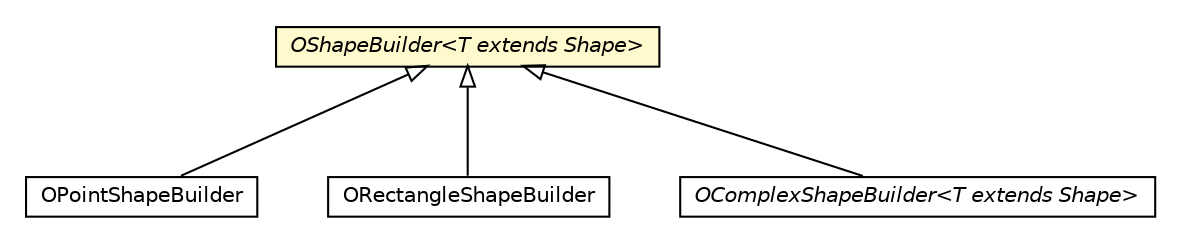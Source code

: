 #!/usr/local/bin/dot
#
# Class diagram 
# Generated by UMLGraph version R5_6-24-gf6e263 (http://www.umlgraph.org/)
#

digraph G {
	edge [fontname="Helvetica",fontsize=10,labelfontname="Helvetica",labelfontsize=10];
	node [fontname="Helvetica",fontsize=10,shape=plaintext];
	nodesep=0.25;
	ranksep=0.5;
	// com.orientechnologies.spatial.shape.OShapeBuilder<T extends org.locationtech.spatial4j.shape.Shape>
	c6759798 [label=<<table title="com.orientechnologies.spatial.shape.OShapeBuilder" border="0" cellborder="1" cellspacing="0" cellpadding="2" port="p" bgcolor="lemonChiffon" href="./OShapeBuilder.html">
		<tr><td><table border="0" cellspacing="0" cellpadding="1">
<tr><td align="center" balign="center"><font face="Helvetica-Oblique"> OShapeBuilder&lt;T extends Shape&gt; </font></td></tr>
		</table></td></tr>
		</table>>, URL="./OShapeBuilder.html", fontname="Helvetica", fontcolor="black", fontsize=10.0];
	// com.orientechnologies.spatial.shape.OPointShapeBuilder
	c6759799 [label=<<table title="com.orientechnologies.spatial.shape.OPointShapeBuilder" border="0" cellborder="1" cellspacing="0" cellpadding="2" port="p" href="./OPointShapeBuilder.html">
		<tr><td><table border="0" cellspacing="0" cellpadding="1">
<tr><td align="center" balign="center"> OPointShapeBuilder </td></tr>
		</table></td></tr>
		</table>>, URL="./OPointShapeBuilder.html", fontname="Helvetica", fontcolor="black", fontsize=10.0];
	// com.orientechnologies.spatial.shape.ORectangleShapeBuilder
	c6759803 [label=<<table title="com.orientechnologies.spatial.shape.ORectangleShapeBuilder" border="0" cellborder="1" cellspacing="0" cellpadding="2" port="p" href="./ORectangleShapeBuilder.html">
		<tr><td><table border="0" cellspacing="0" cellpadding="1">
<tr><td align="center" balign="center"> ORectangleShapeBuilder </td></tr>
		</table></td></tr>
		</table>>, URL="./ORectangleShapeBuilder.html", fontname="Helvetica", fontcolor="black", fontsize=10.0];
	// com.orientechnologies.spatial.shape.OComplexShapeBuilder<T extends org.locationtech.spatial4j.shape.Shape>
	c6759804 [label=<<table title="com.orientechnologies.spatial.shape.OComplexShapeBuilder" border="0" cellborder="1" cellspacing="0" cellpadding="2" port="p" href="./OComplexShapeBuilder.html">
		<tr><td><table border="0" cellspacing="0" cellpadding="1">
<tr><td align="center" balign="center"><font face="Helvetica-Oblique"> OComplexShapeBuilder&lt;T extends Shape&gt; </font></td></tr>
		</table></td></tr>
		</table>>, URL="./OComplexShapeBuilder.html", fontname="Helvetica", fontcolor="black", fontsize=10.0];
	//com.orientechnologies.spatial.shape.OPointShapeBuilder extends com.orientechnologies.spatial.shape.OShapeBuilder<org.locationtech.spatial4j.shape.Point>
	c6759798:p -> c6759799:p [dir=back,arrowtail=empty];
	//com.orientechnologies.spatial.shape.ORectangleShapeBuilder extends com.orientechnologies.spatial.shape.OShapeBuilder<org.locationtech.spatial4j.shape.Rectangle>
	c6759798:p -> c6759803:p [dir=back,arrowtail=empty];
	//com.orientechnologies.spatial.shape.OComplexShapeBuilder<T extends org.locationtech.spatial4j.shape.Shape> extends com.orientechnologies.spatial.shape.OShapeBuilder<T>
	c6759798:p -> c6759804:p [dir=back,arrowtail=empty];
}

